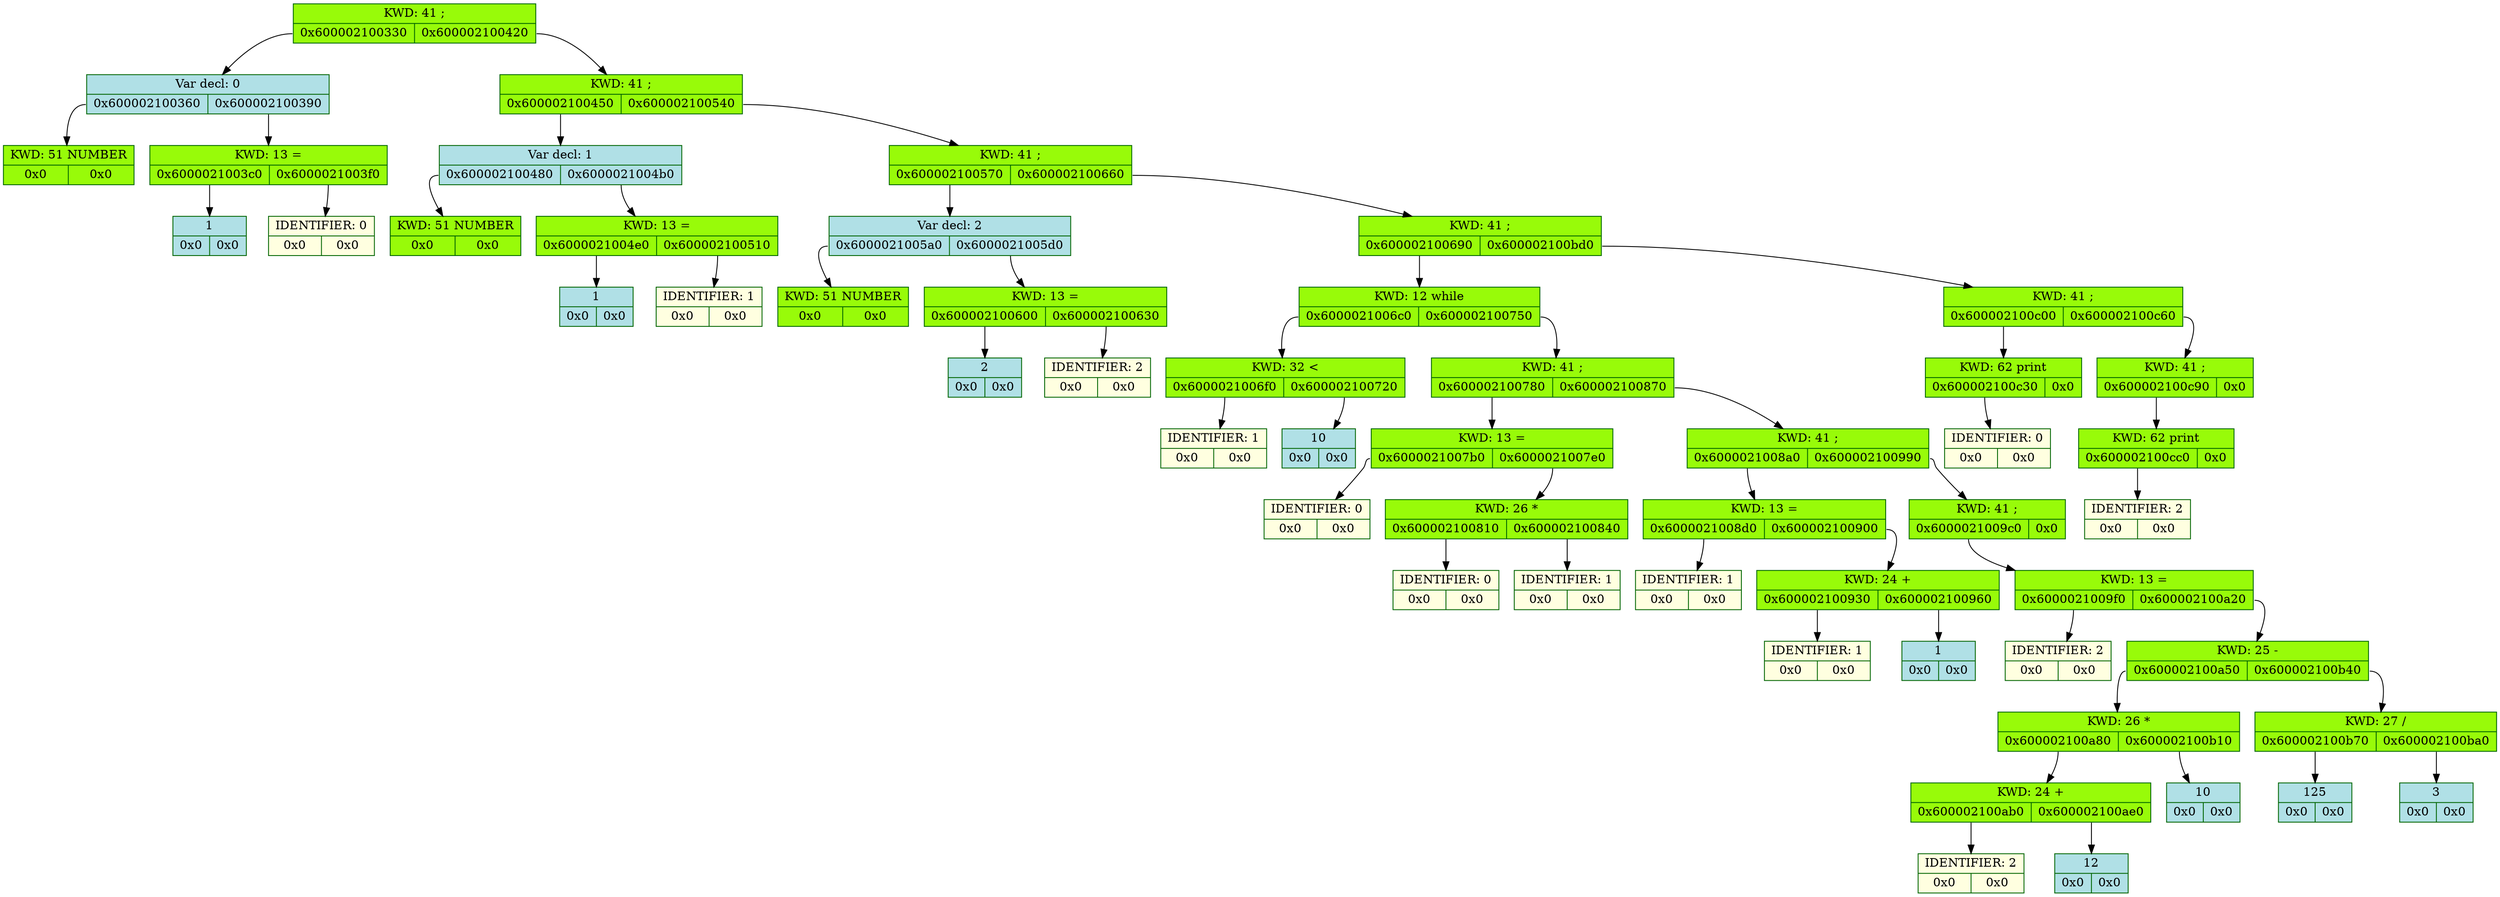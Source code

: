 digraph D{
	rankdir = TB

	node_105553150870272 [color = "darkgreen", style = "filled", shape = "record", fillcolor = "#98FB9" label = "{KWD: 41 ;  | {<fl105553150870272> 0x600002100330 | <fr105553150870272> 0x600002100420}}"]
	node_105553150870272: <fl105553150870272> -> node_105553150870320 [color = "black", arrowhead = "normal", label = ""]
	node_105553150870320 [color = "darkgreen", style = "filled", shape = "record", fillcolor = "#B0E0E6" label = "{Var decl: 0 | {<fl105553150870320> 0x600002100360 | <fr105553150870320> 0x600002100390}}"]
	node_105553150870320: <fl105553150870320> -> node_105553150870368 [color = "black", arrowhead = "normal", label = ""]
	node_105553150870368 [color = "darkgreen", style = "filled", shape = "record", fillcolor = "#98FB9" label = "{KWD: 51 NUMBER  | {<fl105553150870368> 0x0 | <fr105553150870368> 0x0}}"]
	node_105553150870320: <fr105553150870320> -> node_105553150870416 [color = "black", arrowhead = "normal", label = ""]
	node_105553150870416 [color = "darkgreen", style = "filled", shape = "record", fillcolor = "#98FB9" label = "{KWD: 13 =  | {<fl105553150870416> 0x6000021003c0 | <fr105553150870416> 0x6000021003f0}}"]
	node_105553150870416: <fl105553150870416> -> node_105553150870464 [color = "black", arrowhead = "normal", label = ""]
	node_105553150870464 [color = "darkgreen", style = "filled", shape = "record", fillcolor = "#B0E0E6" label = "{1  | {<fl105553150870464> 0x0 | <fr105553150870464> 0x0}}"]
	node_105553150870416: <fr105553150870416> -> node_105553150870512 [color = "black", arrowhead = "normal", label = ""]
	node_105553150870512 [color = "darkgreen", style = "filled", shape = "record", fillcolor = "#FFFFE0" label = "{IDENTIFIER: 0 | {<fl105553150870512> 0x0 | <fr105553150870512> 0x0}}"]
	node_105553150870272: <fr105553150870272> -> node_105553150870560 [color = "black", arrowhead = "normal", label = ""]
	node_105553150870560 [color = "darkgreen", style = "filled", shape = "record", fillcolor = "#98FB9" label = "{KWD: 41 ;  | {<fl105553150870560> 0x600002100450 | <fr105553150870560> 0x600002100540}}"]
	node_105553150870560: <fl105553150870560> -> node_105553150870608 [color = "black", arrowhead = "normal", label = ""]
	node_105553150870608 [color = "darkgreen", style = "filled", shape = "record", fillcolor = "#B0E0E6" label = "{Var decl: 1 | {<fl105553150870608> 0x600002100480 | <fr105553150870608> 0x6000021004b0}}"]
	node_105553150870608: <fl105553150870608> -> node_105553150870656 [color = "black", arrowhead = "normal", label = ""]
	node_105553150870656 [color = "darkgreen", style = "filled", shape = "record", fillcolor = "#98FB9" label = "{KWD: 51 NUMBER  | {<fl105553150870656> 0x0 | <fr105553150870656> 0x0}}"]
	node_105553150870608: <fr105553150870608> -> node_105553150870704 [color = "black", arrowhead = "normal", label = ""]
	node_105553150870704 [color = "darkgreen", style = "filled", shape = "record", fillcolor = "#98FB9" label = "{KWD: 13 =  | {<fl105553150870704> 0x6000021004e0 | <fr105553150870704> 0x600002100510}}"]
	node_105553150870704: <fl105553150870704> -> node_105553150870752 [color = "black", arrowhead = "normal", label = ""]
	node_105553150870752 [color = "darkgreen", style = "filled", shape = "record", fillcolor = "#B0E0E6" label = "{1  | {<fl105553150870752> 0x0 | <fr105553150870752> 0x0}}"]
	node_105553150870704: <fr105553150870704> -> node_105553150870800 [color = "black", arrowhead = "normal", label = ""]
	node_105553150870800 [color = "darkgreen", style = "filled", shape = "record", fillcolor = "#FFFFE0" label = "{IDENTIFIER: 1 | {<fl105553150870800> 0x0 | <fr105553150870800> 0x0}}"]
	node_105553150870560: <fr105553150870560> -> node_105553150870848 [color = "black", arrowhead = "normal", label = ""]
	node_105553150870848 [color = "darkgreen", style = "filled", shape = "record", fillcolor = "#98FB9" label = "{KWD: 41 ;  | {<fl105553150870848> 0x600002100570 | <fr105553150870848> 0x600002100660}}"]
	node_105553150870848: <fl105553150870848> -> node_105553150870896 [color = "black", arrowhead = "normal", label = ""]
	node_105553150870896 [color = "darkgreen", style = "filled", shape = "record", fillcolor = "#B0E0E6" label = "{Var decl: 2 | {<fl105553150870896> 0x6000021005a0 | <fr105553150870896> 0x6000021005d0}}"]
	node_105553150870896: <fl105553150870896> -> node_105553150870944 [color = "black", arrowhead = "normal", label = ""]
	node_105553150870944 [color = "darkgreen", style = "filled", shape = "record", fillcolor = "#98FB9" label = "{KWD: 51 NUMBER  | {<fl105553150870944> 0x0 | <fr105553150870944> 0x0}}"]
	node_105553150870896: <fr105553150870896> -> node_105553150870992 [color = "black", arrowhead = "normal", label = ""]
	node_105553150870992 [color = "darkgreen", style = "filled", shape = "record", fillcolor = "#98FB9" label = "{KWD: 13 =  | {<fl105553150870992> 0x600002100600 | <fr105553150870992> 0x600002100630}}"]
	node_105553150870992: <fl105553150870992> -> node_105553150871040 [color = "black", arrowhead = "normal", label = ""]
	node_105553150871040 [color = "darkgreen", style = "filled", shape = "record", fillcolor = "#B0E0E6" label = "{2  | {<fl105553150871040> 0x0 | <fr105553150871040> 0x0}}"]
	node_105553150870992: <fr105553150870992> -> node_105553150871088 [color = "black", arrowhead = "normal", label = ""]
	node_105553150871088 [color = "darkgreen", style = "filled", shape = "record", fillcolor = "#FFFFE0" label = "{IDENTIFIER: 2 | {<fl105553150871088> 0x0 | <fr105553150871088> 0x0}}"]
	node_105553150870848: <fr105553150870848> -> node_105553150871136 [color = "black", arrowhead = "normal", label = ""]
	node_105553150871136 [color = "darkgreen", style = "filled", shape = "record", fillcolor = "#98FB9" label = "{KWD: 41 ;  | {<fl105553150871136> 0x600002100690 | <fr105553150871136> 0x600002100bd0}}"]
	node_105553150871136: <fl105553150871136> -> node_105553150871184 [color = "black", arrowhead = "normal", label = ""]
	node_105553150871184 [color = "darkgreen", style = "filled", shape = "record", fillcolor = "#98FB9" label = "{KWD: 12 while  | {<fl105553150871184> 0x6000021006c0 | <fr105553150871184> 0x600002100750}}"]
	node_105553150871184: <fl105553150871184> -> node_105553150871232 [color = "black", arrowhead = "normal", label = ""]
	node_105553150871232 [color = "darkgreen", style = "filled", shape = "record", fillcolor = "#98FB9" label = "{KWD: 32 \<  | {<fl105553150871232> 0x6000021006f0 | <fr105553150871232> 0x600002100720}}"]
	node_105553150871232: <fl105553150871232> -> node_105553150871280 [color = "black", arrowhead = "normal", label = ""]
	node_105553150871280 [color = "darkgreen", style = "filled", shape = "record", fillcolor = "#FFFFE0" label = "{IDENTIFIER: 1 | {<fl105553150871280> 0x0 | <fr105553150871280> 0x0}}"]
	node_105553150871232: <fr105553150871232> -> node_105553150871328 [color = "black", arrowhead = "normal", label = ""]
	node_105553150871328 [color = "darkgreen", style = "filled", shape = "record", fillcolor = "#B0E0E6" label = "{10  | {<fl105553150871328> 0x0 | <fr105553150871328> 0x0}}"]
	node_105553150871184: <fr105553150871184> -> node_105553150871376 [color = "black", arrowhead = "normal", label = ""]
	node_105553150871376 [color = "darkgreen", style = "filled", shape = "record", fillcolor = "#98FB9" label = "{KWD: 41 ;  | {<fl105553150871376> 0x600002100780 | <fr105553150871376> 0x600002100870}}"]
	node_105553150871376: <fl105553150871376> -> node_105553150871424 [color = "black", arrowhead = "normal", label = ""]
	node_105553150871424 [color = "darkgreen", style = "filled", shape = "record", fillcolor = "#98FB9" label = "{KWD: 13 =  | {<fl105553150871424> 0x6000021007b0 | <fr105553150871424> 0x6000021007e0}}"]
	node_105553150871424: <fl105553150871424> -> node_105553150871472 [color = "black", arrowhead = "normal", label = ""]
	node_105553150871472 [color = "darkgreen", style = "filled", shape = "record", fillcolor = "#FFFFE0" label = "{IDENTIFIER: 0 | {<fl105553150871472> 0x0 | <fr105553150871472> 0x0}}"]
	node_105553150871424: <fr105553150871424> -> node_105553150871520 [color = "black", arrowhead = "normal", label = ""]
	node_105553150871520 [color = "darkgreen", style = "filled", shape = "record", fillcolor = "#98FB9" label = "{KWD: 26 *  | {<fl105553150871520> 0x600002100810 | <fr105553150871520> 0x600002100840}}"]
	node_105553150871520: <fl105553150871520> -> node_105553150871568 [color = "black", arrowhead = "normal", label = ""]
	node_105553150871568 [color = "darkgreen", style = "filled", shape = "record", fillcolor = "#FFFFE0" label = "{IDENTIFIER: 0 | {<fl105553150871568> 0x0 | <fr105553150871568> 0x0}}"]
	node_105553150871520: <fr105553150871520> -> node_105553150871616 [color = "black", arrowhead = "normal", label = ""]
	node_105553150871616 [color = "darkgreen", style = "filled", shape = "record", fillcolor = "#FFFFE0" label = "{IDENTIFIER: 1 | {<fl105553150871616> 0x0 | <fr105553150871616> 0x0}}"]
	node_105553150871376: <fr105553150871376> -> node_105553150871664 [color = "black", arrowhead = "normal", label = ""]
	node_105553150871664 [color = "darkgreen", style = "filled", shape = "record", fillcolor = "#98FB9" label = "{KWD: 41 ;  | {<fl105553150871664> 0x6000021008a0 | <fr105553150871664> 0x600002100990}}"]
	node_105553150871664: <fl105553150871664> -> node_105553150871712 [color = "black", arrowhead = "normal", label = ""]
	node_105553150871712 [color = "darkgreen", style = "filled", shape = "record", fillcolor = "#98FB9" label = "{KWD: 13 =  | {<fl105553150871712> 0x6000021008d0 | <fr105553150871712> 0x600002100900}}"]
	node_105553150871712: <fl105553150871712> -> node_105553150871760 [color = "black", arrowhead = "normal", label = ""]
	node_105553150871760 [color = "darkgreen", style = "filled", shape = "record", fillcolor = "#FFFFE0" label = "{IDENTIFIER: 1 | {<fl105553150871760> 0x0 | <fr105553150871760> 0x0}}"]
	node_105553150871712: <fr105553150871712> -> node_105553150871808 [color = "black", arrowhead = "normal", label = ""]
	node_105553150871808 [color = "darkgreen", style = "filled", shape = "record", fillcolor = "#98FB9" label = "{KWD: 24 +  | {<fl105553150871808> 0x600002100930 | <fr105553150871808> 0x600002100960}}"]
	node_105553150871808: <fl105553150871808> -> node_105553150871856 [color = "black", arrowhead = "normal", label = ""]
	node_105553150871856 [color = "darkgreen", style = "filled", shape = "record", fillcolor = "#FFFFE0" label = "{IDENTIFIER: 1 | {<fl105553150871856> 0x0 | <fr105553150871856> 0x0}}"]
	node_105553150871808: <fr105553150871808> -> node_105553150871904 [color = "black", arrowhead = "normal", label = ""]
	node_105553150871904 [color = "darkgreen", style = "filled", shape = "record", fillcolor = "#B0E0E6" label = "{1  | {<fl105553150871904> 0x0 | <fr105553150871904> 0x0}}"]
	node_105553150871664: <fr105553150871664> -> node_105553150871952 [color = "black", arrowhead = "normal", label = ""]
	node_105553150871952 [color = "darkgreen", style = "filled", shape = "record", fillcolor = "#98FB9" label = "{KWD: 41 ;  | {<fl105553150871952> 0x6000021009c0 | <fr105553150871952> 0x0}}"]
	node_105553150871952: <fl105553150871952> -> node_105553150872000 [color = "black", arrowhead = "normal", label = ""]
	node_105553150872000 [color = "darkgreen", style = "filled", shape = "record", fillcolor = "#98FB9" label = "{KWD: 13 =  | {<fl105553150872000> 0x6000021009f0 | <fr105553150872000> 0x600002100a20}}"]
	node_105553150872000: <fl105553150872000> -> node_105553150872048 [color = "black", arrowhead = "normal", label = ""]
	node_105553150872048 [color = "darkgreen", style = "filled", shape = "record", fillcolor = "#FFFFE0" label = "{IDENTIFIER: 2 | {<fl105553150872048> 0x0 | <fr105553150872048> 0x0}}"]
	node_105553150872000: <fr105553150872000> -> node_105553150872096 [color = "black", arrowhead = "normal", label = ""]
	node_105553150872096 [color = "darkgreen", style = "filled", shape = "record", fillcolor = "#98FB9" label = "{KWD: 25 -  | {<fl105553150872096> 0x600002100a50 | <fr105553150872096> 0x600002100b40}}"]
	node_105553150872096: <fl105553150872096> -> node_105553150872144 [color = "black", arrowhead = "normal", label = ""]
	node_105553150872144 [color = "darkgreen", style = "filled", shape = "record", fillcolor = "#98FB9" label = "{KWD: 26 *  | {<fl105553150872144> 0x600002100a80 | <fr105553150872144> 0x600002100b10}}"]
	node_105553150872144: <fl105553150872144> -> node_105553150872192 [color = "black", arrowhead = "normal", label = ""]
	node_105553150872192 [color = "darkgreen", style = "filled", shape = "record", fillcolor = "#98FB9" label = "{KWD: 24 +  | {<fl105553150872192> 0x600002100ab0 | <fr105553150872192> 0x600002100ae0}}"]
	node_105553150872192: <fl105553150872192> -> node_105553150872240 [color = "black", arrowhead = "normal", label = ""]
	node_105553150872240 [color = "darkgreen", style = "filled", shape = "record", fillcolor = "#FFFFE0" label = "{IDENTIFIER: 2 | {<fl105553150872240> 0x0 | <fr105553150872240> 0x0}}"]
	node_105553150872192: <fr105553150872192> -> node_105553150872288 [color = "black", arrowhead = "normal", label = ""]
	node_105553150872288 [color = "darkgreen", style = "filled", shape = "record", fillcolor = "#B0E0E6" label = "{12  | {<fl105553150872288> 0x0 | <fr105553150872288> 0x0}}"]
	node_105553150872144: <fr105553150872144> -> node_105553150872336 [color = "black", arrowhead = "normal", label = ""]
	node_105553150872336 [color = "darkgreen", style = "filled", shape = "record", fillcolor = "#B0E0E6" label = "{10  | {<fl105553150872336> 0x0 | <fr105553150872336> 0x0}}"]
	node_105553150872096: <fr105553150872096> -> node_105553150872384 [color = "black", arrowhead = "normal", label = ""]
	node_105553150872384 [color = "darkgreen", style = "filled", shape = "record", fillcolor = "#98FB9" label = "{KWD: 27 /  | {<fl105553150872384> 0x600002100b70 | <fr105553150872384> 0x600002100ba0}}"]
	node_105553150872384: <fl105553150872384> -> node_105553150872432 [color = "black", arrowhead = "normal", label = ""]
	node_105553150872432 [color = "darkgreen", style = "filled", shape = "record", fillcolor = "#B0E0E6" label = "{125  | {<fl105553150872432> 0x0 | <fr105553150872432> 0x0}}"]
	node_105553150872384: <fr105553150872384> -> node_105553150872480 [color = "black", arrowhead = "normal", label = ""]
	node_105553150872480 [color = "darkgreen", style = "filled", shape = "record", fillcolor = "#B0E0E6" label = "{3  | {<fl105553150872480> 0x0 | <fr105553150872480> 0x0}}"]
	node_105553150871136: <fr105553150871136> -> node_105553150872528 [color = "black", arrowhead = "normal", label = ""]
	node_105553150872528 [color = "darkgreen", style = "filled", shape = "record", fillcolor = "#98FB9" label = "{KWD: 41 ;  | {<fl105553150872528> 0x600002100c00 | <fr105553150872528> 0x600002100c60}}"]
	node_105553150872528: <fl105553150872528> -> node_105553150872576 [color = "black", arrowhead = "normal", label = ""]
	node_105553150872576 [color = "darkgreen", style = "filled", shape = "record", fillcolor = "#98FB9" label = "{KWD: 62 print  | {<fl105553150872576> 0x600002100c30 | <fr105553150872576> 0x0}}"]
	node_105553150872576: <fl105553150872576> -> node_105553150872624 [color = "black", arrowhead = "normal", label = ""]
	node_105553150872624 [color = "darkgreen", style = "filled", shape = "record", fillcolor = "#FFFFE0" label = "{IDENTIFIER: 0 | {<fl105553150872624> 0x0 | <fr105553150872624> 0x0}}"]
	node_105553150872528: <fr105553150872528> -> node_105553150872672 [color = "black", arrowhead = "normal", label = ""]
	node_105553150872672 [color = "darkgreen", style = "filled", shape = "record", fillcolor = "#98FB9" label = "{KWD: 41 ;  | {<fl105553150872672> 0x600002100c90 | <fr105553150872672> 0x0}}"]
	node_105553150872672: <fl105553150872672> -> node_105553150872720 [color = "black", arrowhead = "normal", label = ""]
	node_105553150872720 [color = "darkgreen", style = "filled", shape = "record", fillcolor = "#98FB9" label = "{KWD: 62 print  | {<fl105553150872720> 0x600002100cc0 | <fr105553150872720> 0x0}}"]
	node_105553150872720: <fl105553150872720> -> node_105553150872768 [color = "black", arrowhead = "normal", label = ""]
	node_105553150872768 [color = "darkgreen", style = "filled", shape = "record", fillcolor = "#FFFFE0" label = "{IDENTIFIER: 2 | {<fl105553150872768> 0x0 | <fr105553150872768> 0x0}}"]
}
